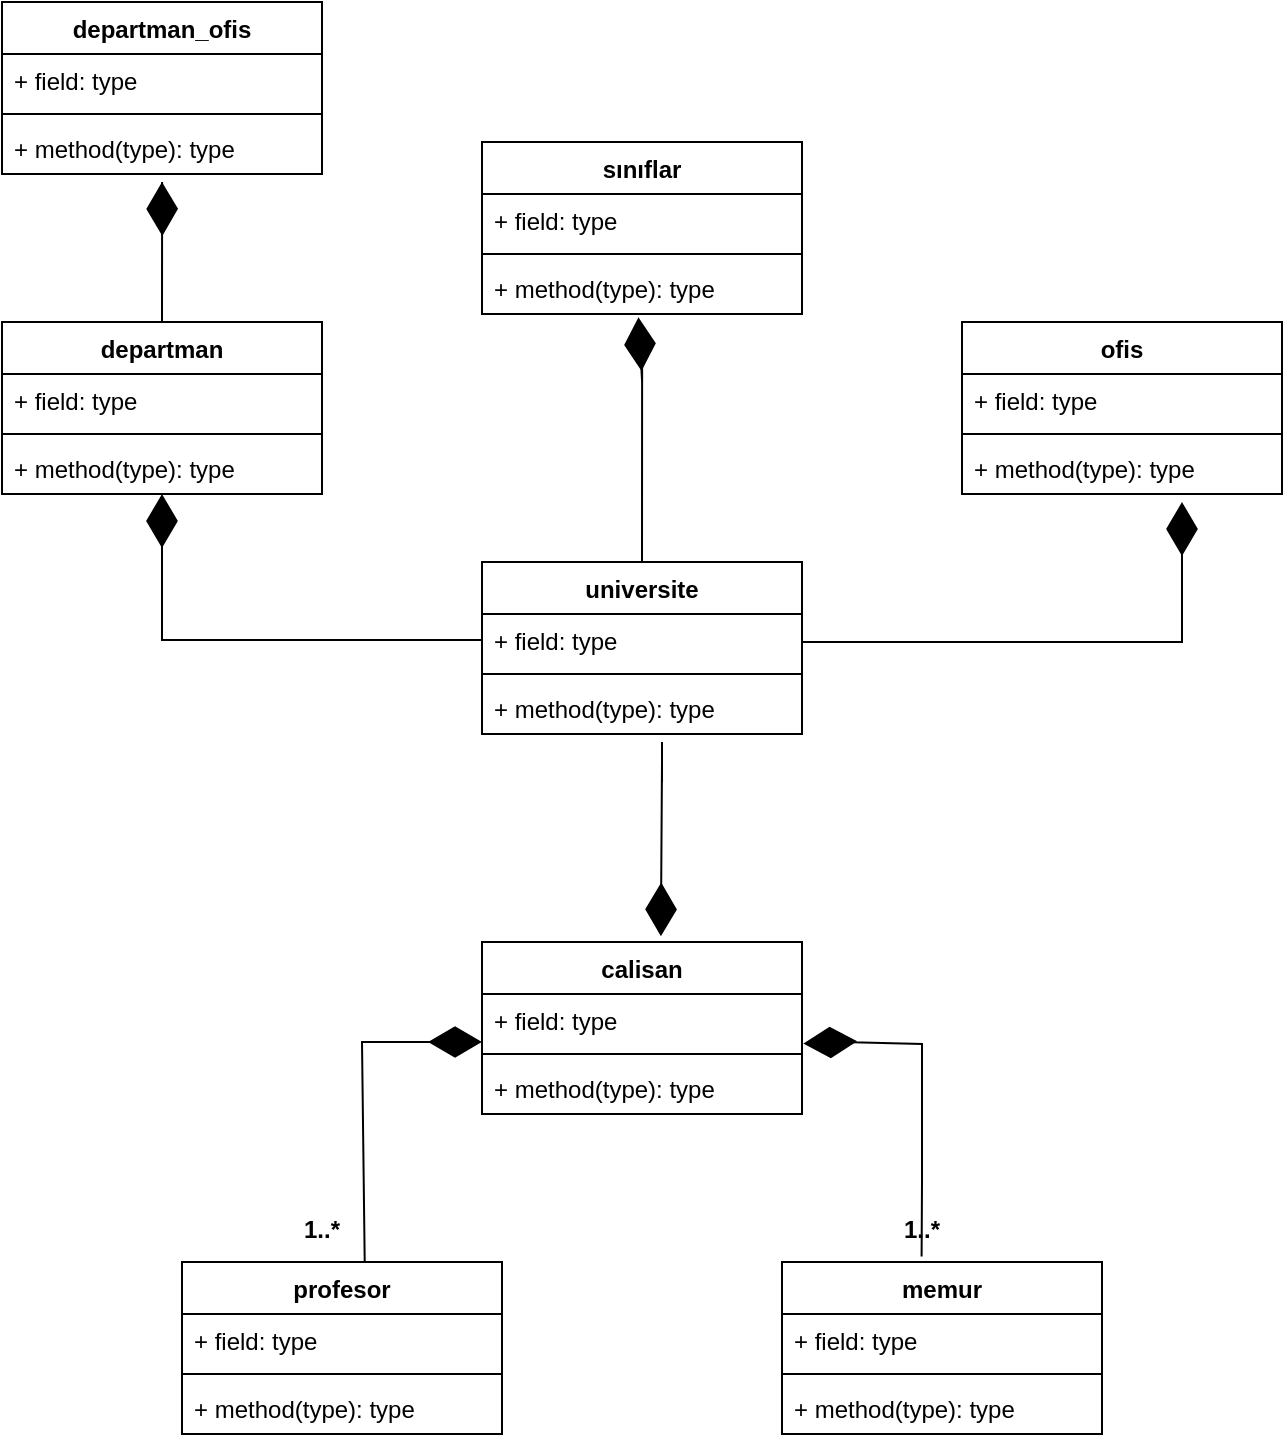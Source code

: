 <mxfile version="18.2.0" type="github"><diagram id="0w1mMZz7A6vOZhO8N4aa" name="Page-1"><mxGraphModel dx="765" dy="897" grid="1" gridSize="10" guides="1" tooltips="1" connect="1" arrows="1" fold="1" page="1" pageScale="1" pageWidth="827" pageHeight="1169" math="0" shadow="0"><root><mxCell id="0"/><mxCell id="1" parent="0"/><mxCell id="wg8lX1AB_yTIxnNQzC_J-17" value="calisan" style="swimlane;fontStyle=1;align=center;verticalAlign=top;childLayout=stackLayout;horizontal=1;startSize=26;horizontalStack=0;resizeParent=1;resizeParentMax=0;resizeLast=0;collapsible=1;marginBottom=0;" vertex="1" parent="1"><mxGeometry x="280" y="550" width="160" height="86" as="geometry"/></mxCell><mxCell id="wg8lX1AB_yTIxnNQzC_J-18" value="+ field: type" style="text;strokeColor=none;fillColor=none;align=left;verticalAlign=top;spacingLeft=4;spacingRight=4;overflow=hidden;rotatable=0;points=[[0,0.5],[1,0.5]];portConstraint=eastwest;" vertex="1" parent="wg8lX1AB_yTIxnNQzC_J-17"><mxGeometry y="26" width="160" height="26" as="geometry"/></mxCell><mxCell id="wg8lX1AB_yTIxnNQzC_J-19" value="" style="line;strokeWidth=1;fillColor=none;align=left;verticalAlign=middle;spacingTop=-1;spacingLeft=3;spacingRight=3;rotatable=0;labelPosition=right;points=[];portConstraint=eastwest;" vertex="1" parent="wg8lX1AB_yTIxnNQzC_J-17"><mxGeometry y="52" width="160" height="8" as="geometry"/></mxCell><mxCell id="wg8lX1AB_yTIxnNQzC_J-20" value="+ method(type): type" style="text;strokeColor=none;fillColor=none;align=left;verticalAlign=top;spacingLeft=4;spacingRight=4;overflow=hidden;rotatable=0;points=[[0,0.5],[1,0.5]];portConstraint=eastwest;" vertex="1" parent="wg8lX1AB_yTIxnNQzC_J-17"><mxGeometry y="60" width="160" height="26" as="geometry"/></mxCell><mxCell id="wg8lX1AB_yTIxnNQzC_J-21" value="profesor" style="swimlane;fontStyle=1;align=center;verticalAlign=top;childLayout=stackLayout;horizontal=1;startSize=26;horizontalStack=0;resizeParent=1;resizeParentMax=0;resizeLast=0;collapsible=1;marginBottom=0;" vertex="1" parent="1"><mxGeometry x="130" y="710" width="160" height="86" as="geometry"/></mxCell><mxCell id="wg8lX1AB_yTIxnNQzC_J-22" value="+ field: type" style="text;strokeColor=none;fillColor=none;align=left;verticalAlign=top;spacingLeft=4;spacingRight=4;overflow=hidden;rotatable=0;points=[[0,0.5],[1,0.5]];portConstraint=eastwest;" vertex="1" parent="wg8lX1AB_yTIxnNQzC_J-21"><mxGeometry y="26" width="160" height="26" as="geometry"/></mxCell><mxCell id="wg8lX1AB_yTIxnNQzC_J-23" value="" style="line;strokeWidth=1;fillColor=none;align=left;verticalAlign=middle;spacingTop=-1;spacingLeft=3;spacingRight=3;rotatable=0;labelPosition=right;points=[];portConstraint=eastwest;" vertex="1" parent="wg8lX1AB_yTIxnNQzC_J-21"><mxGeometry y="52" width="160" height="8" as="geometry"/></mxCell><mxCell id="wg8lX1AB_yTIxnNQzC_J-24" value="+ method(type): type" style="text;strokeColor=none;fillColor=none;align=left;verticalAlign=top;spacingLeft=4;spacingRight=4;overflow=hidden;rotatable=0;points=[[0,0.5],[1,0.5]];portConstraint=eastwest;" vertex="1" parent="wg8lX1AB_yTIxnNQzC_J-21"><mxGeometry y="60" width="160" height="26" as="geometry"/></mxCell><mxCell id="wg8lX1AB_yTIxnNQzC_J-25" value="memur" style="swimlane;fontStyle=1;align=center;verticalAlign=top;childLayout=stackLayout;horizontal=1;startSize=26;horizontalStack=0;resizeParent=1;resizeParentMax=0;resizeLast=0;collapsible=1;marginBottom=0;" vertex="1" parent="1"><mxGeometry x="430" y="710" width="160" height="86" as="geometry"/></mxCell><mxCell id="wg8lX1AB_yTIxnNQzC_J-26" value="+ field: type" style="text;strokeColor=none;fillColor=none;align=left;verticalAlign=top;spacingLeft=4;spacingRight=4;overflow=hidden;rotatable=0;points=[[0,0.5],[1,0.5]];portConstraint=eastwest;" vertex="1" parent="wg8lX1AB_yTIxnNQzC_J-25"><mxGeometry y="26" width="160" height="26" as="geometry"/></mxCell><mxCell id="wg8lX1AB_yTIxnNQzC_J-27" value="" style="line;strokeWidth=1;fillColor=none;align=left;verticalAlign=middle;spacingTop=-1;spacingLeft=3;spacingRight=3;rotatable=0;labelPosition=right;points=[];portConstraint=eastwest;" vertex="1" parent="wg8lX1AB_yTIxnNQzC_J-25"><mxGeometry y="52" width="160" height="8" as="geometry"/></mxCell><mxCell id="wg8lX1AB_yTIxnNQzC_J-28" value="+ method(type): type" style="text;strokeColor=none;fillColor=none;align=left;verticalAlign=top;spacingLeft=4;spacingRight=4;overflow=hidden;rotatable=0;points=[[0,0.5],[1,0.5]];portConstraint=eastwest;" vertex="1" parent="wg8lX1AB_yTIxnNQzC_J-25"><mxGeometry y="60" width="160" height="26" as="geometry"/></mxCell><mxCell id="wg8lX1AB_yTIxnNQzC_J-29" value="universite" style="swimlane;fontStyle=1;align=center;verticalAlign=top;childLayout=stackLayout;horizontal=1;startSize=26;horizontalStack=0;resizeParent=1;resizeParentMax=0;resizeLast=0;collapsible=1;marginBottom=0;" vertex="1" parent="1"><mxGeometry x="280" y="360" width="160" height="86" as="geometry"/></mxCell><mxCell id="wg8lX1AB_yTIxnNQzC_J-30" value="+ field: type" style="text;strokeColor=none;fillColor=none;align=left;verticalAlign=top;spacingLeft=4;spacingRight=4;overflow=hidden;rotatable=0;points=[[0,0.5],[1,0.5]];portConstraint=eastwest;" vertex="1" parent="wg8lX1AB_yTIxnNQzC_J-29"><mxGeometry y="26" width="160" height="26" as="geometry"/></mxCell><mxCell id="wg8lX1AB_yTIxnNQzC_J-31" value="" style="line;strokeWidth=1;fillColor=none;align=left;verticalAlign=middle;spacingTop=-1;spacingLeft=3;spacingRight=3;rotatable=0;labelPosition=right;points=[];portConstraint=eastwest;" vertex="1" parent="wg8lX1AB_yTIxnNQzC_J-29"><mxGeometry y="52" width="160" height="8" as="geometry"/></mxCell><mxCell id="wg8lX1AB_yTIxnNQzC_J-32" value="+ method(type): type" style="text;strokeColor=none;fillColor=none;align=left;verticalAlign=top;spacingLeft=4;spacingRight=4;overflow=hidden;rotatable=0;points=[[0,0.5],[1,0.5]];portConstraint=eastwest;" vertex="1" parent="wg8lX1AB_yTIxnNQzC_J-29"><mxGeometry y="60" width="160" height="26" as="geometry"/></mxCell><mxCell id="wg8lX1AB_yTIxnNQzC_J-33" value="" style="endArrow=diamondThin;endFill=1;endSize=24;html=1;rounded=0;entryX=0;entryY=0.923;entryDx=0;entryDy=0;entryPerimeter=0;exitX=0.571;exitY=0.005;exitDx=0;exitDy=0;exitPerimeter=0;" edge="1" parent="1" source="wg8lX1AB_yTIxnNQzC_J-21" target="wg8lX1AB_yTIxnNQzC_J-18"><mxGeometry width="160" relative="1" as="geometry"><mxPoint x="180" y="710" as="sourcePoint"/><mxPoint x="300" y="670" as="targetPoint"/><Array as="points"><mxPoint x="220" y="600"/></Array></mxGeometry></mxCell><mxCell id="wg8lX1AB_yTIxnNQzC_J-34" value="" style="endArrow=diamondThin;endFill=1;endSize=24;html=1;rounded=0;exitX=0.495;exitY=1.046;exitDx=0;exitDy=0;exitPerimeter=0;entryX=1.004;entryY=0.954;entryDx=0;entryDy=0;entryPerimeter=0;" edge="1" parent="1" source="wg8lX1AB_yTIxnNQzC_J-36" target="wg8lX1AB_yTIxnNQzC_J-18"><mxGeometry width="160" relative="1" as="geometry"><mxPoint x="501.36" y="710.002" as="sourcePoint"/><mxPoint x="440" y="560" as="targetPoint"/><Array as="points"><mxPoint x="500" y="670"/><mxPoint x="500" y="630"/><mxPoint x="500" y="601"/><mxPoint x="460" y="600"/></Array></mxGeometry></mxCell><mxCell id="wg8lX1AB_yTIxnNQzC_J-35" value="1..*" style="text;align=center;fontStyle=1;verticalAlign=middle;spacingLeft=3;spacingRight=3;strokeColor=none;rotatable=0;points=[[0,0.5],[1,0.5]];portConstraint=eastwest;" vertex="1" parent="1"><mxGeometry x="180" y="680" width="40" height="26" as="geometry"/></mxCell><mxCell id="wg8lX1AB_yTIxnNQzC_J-36" value="1..*" style="text;align=center;fontStyle=1;verticalAlign=middle;spacingLeft=3;spacingRight=3;strokeColor=none;rotatable=0;points=[[0,0.5],[1,0.5]];portConstraint=eastwest;" vertex="1" parent="1"><mxGeometry x="480" y="680" width="40" height="26" as="geometry"/></mxCell><mxCell id="wg8lX1AB_yTIxnNQzC_J-37" value="ofis" style="swimlane;fontStyle=1;align=center;verticalAlign=top;childLayout=stackLayout;horizontal=1;startSize=26;horizontalStack=0;resizeParent=1;resizeParentMax=0;resizeLast=0;collapsible=1;marginBottom=0;" vertex="1" parent="1"><mxGeometry x="520" y="240" width="160" height="86" as="geometry"/></mxCell><mxCell id="wg8lX1AB_yTIxnNQzC_J-38" value="+ field: type" style="text;strokeColor=none;fillColor=none;align=left;verticalAlign=top;spacingLeft=4;spacingRight=4;overflow=hidden;rotatable=0;points=[[0,0.5],[1,0.5]];portConstraint=eastwest;" vertex="1" parent="wg8lX1AB_yTIxnNQzC_J-37"><mxGeometry y="26" width="160" height="26" as="geometry"/></mxCell><mxCell id="wg8lX1AB_yTIxnNQzC_J-39" value="" style="line;strokeWidth=1;fillColor=none;align=left;verticalAlign=middle;spacingTop=-1;spacingLeft=3;spacingRight=3;rotatable=0;labelPosition=right;points=[];portConstraint=eastwest;" vertex="1" parent="wg8lX1AB_yTIxnNQzC_J-37"><mxGeometry y="52" width="160" height="8" as="geometry"/></mxCell><mxCell id="wg8lX1AB_yTIxnNQzC_J-40" value="+ method(type): type" style="text;strokeColor=none;fillColor=none;align=left;verticalAlign=top;spacingLeft=4;spacingRight=4;overflow=hidden;rotatable=0;points=[[0,0.5],[1,0.5]];portConstraint=eastwest;" vertex="1" parent="wg8lX1AB_yTIxnNQzC_J-37"><mxGeometry y="60" width="160" height="26" as="geometry"/></mxCell><mxCell id="wg8lX1AB_yTIxnNQzC_J-41" value="sınıflar" style="swimlane;fontStyle=1;align=center;verticalAlign=top;childLayout=stackLayout;horizontal=1;startSize=26;horizontalStack=0;resizeParent=1;resizeParentMax=0;resizeLast=0;collapsible=1;marginBottom=0;" vertex="1" parent="1"><mxGeometry x="280" y="150" width="160" height="86" as="geometry"/></mxCell><mxCell id="wg8lX1AB_yTIxnNQzC_J-42" value="+ field: type" style="text;strokeColor=none;fillColor=none;align=left;verticalAlign=top;spacingLeft=4;spacingRight=4;overflow=hidden;rotatable=0;points=[[0,0.5],[1,0.5]];portConstraint=eastwest;" vertex="1" parent="wg8lX1AB_yTIxnNQzC_J-41"><mxGeometry y="26" width="160" height="26" as="geometry"/></mxCell><mxCell id="wg8lX1AB_yTIxnNQzC_J-43" value="" style="line;strokeWidth=1;fillColor=none;align=left;verticalAlign=middle;spacingTop=-1;spacingLeft=3;spacingRight=3;rotatable=0;labelPosition=right;points=[];portConstraint=eastwest;" vertex="1" parent="wg8lX1AB_yTIxnNQzC_J-41"><mxGeometry y="52" width="160" height="8" as="geometry"/></mxCell><mxCell id="wg8lX1AB_yTIxnNQzC_J-44" value="+ method(type): type" style="text;strokeColor=none;fillColor=none;align=left;verticalAlign=top;spacingLeft=4;spacingRight=4;overflow=hidden;rotatable=0;points=[[0,0.5],[1,0.5]];portConstraint=eastwest;" vertex="1" parent="wg8lX1AB_yTIxnNQzC_J-41"><mxGeometry y="60" width="160" height="26" as="geometry"/></mxCell><mxCell id="wg8lX1AB_yTIxnNQzC_J-45" value="departman" style="swimlane;fontStyle=1;align=center;verticalAlign=top;childLayout=stackLayout;horizontal=1;startSize=26;horizontalStack=0;resizeParent=1;resizeParentMax=0;resizeLast=0;collapsible=1;marginBottom=0;" vertex="1" parent="1"><mxGeometry x="40" y="240" width="160" height="86" as="geometry"/></mxCell><mxCell id="wg8lX1AB_yTIxnNQzC_J-46" value="+ field: type" style="text;strokeColor=none;fillColor=none;align=left;verticalAlign=top;spacingLeft=4;spacingRight=4;overflow=hidden;rotatable=0;points=[[0,0.5],[1,0.5]];portConstraint=eastwest;" vertex="1" parent="wg8lX1AB_yTIxnNQzC_J-45"><mxGeometry y="26" width="160" height="26" as="geometry"/></mxCell><mxCell id="wg8lX1AB_yTIxnNQzC_J-47" value="" style="line;strokeWidth=1;fillColor=none;align=left;verticalAlign=middle;spacingTop=-1;spacingLeft=3;spacingRight=3;rotatable=0;labelPosition=right;points=[];portConstraint=eastwest;" vertex="1" parent="wg8lX1AB_yTIxnNQzC_J-45"><mxGeometry y="52" width="160" height="8" as="geometry"/></mxCell><mxCell id="wg8lX1AB_yTIxnNQzC_J-48" value="+ method(type): type" style="text;strokeColor=none;fillColor=none;align=left;verticalAlign=top;spacingLeft=4;spacingRight=4;overflow=hidden;rotatable=0;points=[[0,0.5],[1,0.5]];portConstraint=eastwest;" vertex="1" parent="wg8lX1AB_yTIxnNQzC_J-45"><mxGeometry y="60" width="160" height="26" as="geometry"/></mxCell><mxCell id="wg8lX1AB_yTIxnNQzC_J-58" value="" style="endArrow=diamondThin;endFill=1;endSize=24;html=1;rounded=0;" edge="1" parent="wg8lX1AB_yTIxnNQzC_J-45"><mxGeometry width="160" relative="1" as="geometry"><mxPoint x="80" as="sourcePoint"/><mxPoint x="80" y="-70" as="targetPoint"/><Array as="points"><mxPoint x="80.06" y="-70"/><mxPoint x="80.06" y="-60"/></Array></mxGeometry></mxCell><mxCell id="wg8lX1AB_yTIxnNQzC_J-50" value="" style="endArrow=diamondThin;endFill=1;endSize=24;html=1;rounded=0;entryX=0.559;entryY=-0.033;entryDx=0;entryDy=0;entryPerimeter=0;" edge="1" parent="1"><mxGeometry width="160" relative="1" as="geometry"><mxPoint x="370" y="450" as="sourcePoint"/><mxPoint x="369.44" y="547.162" as="targetPoint"/><Array as="points"><mxPoint x="370" y="470"/><mxPoint x="370" y="460"/></Array></mxGeometry></mxCell><mxCell id="wg8lX1AB_yTIxnNQzC_J-51" value="" style="endArrow=diamondThin;endFill=1;endSize=24;html=1;rounded=0;exitX=0;exitY=0.5;exitDx=0;exitDy=0;" edge="1" parent="1" source="wg8lX1AB_yTIxnNQzC_J-30" target="wg8lX1AB_yTIxnNQzC_J-48"><mxGeometry width="160" relative="1" as="geometry"><mxPoint x="179.56" y="330" as="sourcePoint"/><mxPoint x="270" y="330" as="targetPoint"/><Array as="points"><mxPoint x="120" y="399"/></Array></mxGeometry></mxCell><mxCell id="wg8lX1AB_yTIxnNQzC_J-52" value="departman_ofis" style="swimlane;fontStyle=1;align=center;verticalAlign=top;childLayout=stackLayout;horizontal=1;startSize=26;horizontalStack=0;resizeParent=1;resizeParentMax=0;resizeLast=0;collapsible=1;marginBottom=0;" vertex="1" parent="1"><mxGeometry x="40" y="80" width="160" height="86" as="geometry"/></mxCell><mxCell id="wg8lX1AB_yTIxnNQzC_J-53" value="+ field: type" style="text;strokeColor=none;fillColor=none;align=left;verticalAlign=top;spacingLeft=4;spacingRight=4;overflow=hidden;rotatable=0;points=[[0,0.5],[1,0.5]];portConstraint=eastwest;" vertex="1" parent="wg8lX1AB_yTIxnNQzC_J-52"><mxGeometry y="26" width="160" height="26" as="geometry"/></mxCell><mxCell id="wg8lX1AB_yTIxnNQzC_J-54" value="" style="line;strokeWidth=1;fillColor=none;align=left;verticalAlign=middle;spacingTop=-1;spacingLeft=3;spacingRight=3;rotatable=0;labelPosition=right;points=[];portConstraint=eastwest;" vertex="1" parent="wg8lX1AB_yTIxnNQzC_J-52"><mxGeometry y="52" width="160" height="8" as="geometry"/></mxCell><mxCell id="wg8lX1AB_yTIxnNQzC_J-55" value="+ method(type): type" style="text;strokeColor=none;fillColor=none;align=left;verticalAlign=top;spacingLeft=4;spacingRight=4;overflow=hidden;rotatable=0;points=[[0,0.5],[1,0.5]];portConstraint=eastwest;" vertex="1" parent="wg8lX1AB_yTIxnNQzC_J-52"><mxGeometry y="60" width="160" height="26" as="geometry"/></mxCell><mxCell id="wg8lX1AB_yTIxnNQzC_J-56" value="" style="endArrow=diamondThin;endFill=1;endSize=24;html=1;rounded=0;exitX=1;exitY=0.538;exitDx=0;exitDy=0;exitPerimeter=0;" edge="1" parent="1" source="wg8lX1AB_yTIxnNQzC_J-30"><mxGeometry width="160" relative="1" as="geometry"><mxPoint x="440" y="410" as="sourcePoint"/><mxPoint x="630" y="330" as="targetPoint"/><Array as="points"><mxPoint x="630" y="400"/></Array></mxGeometry></mxCell><mxCell id="wg8lX1AB_yTIxnNQzC_J-57" value="" style="endArrow=diamondThin;endFill=1;endSize=24;html=1;rounded=0;entryX=0.489;entryY=1.062;entryDx=0;entryDy=0;entryPerimeter=0;exitX=0.5;exitY=0;exitDx=0;exitDy=0;" edge="1" parent="1" source="wg8lX1AB_yTIxnNQzC_J-29" target="wg8lX1AB_yTIxnNQzC_J-44"><mxGeometry width="160" relative="1" as="geometry"><mxPoint x="359.5" y="347.162" as="sourcePoint"/><mxPoint x="360.06" y="250" as="targetPoint"/><Array as="points"><mxPoint x="360.06" y="260"/><mxPoint x="360.06" y="270"/></Array></mxGeometry></mxCell></root></mxGraphModel></diagram></mxfile>